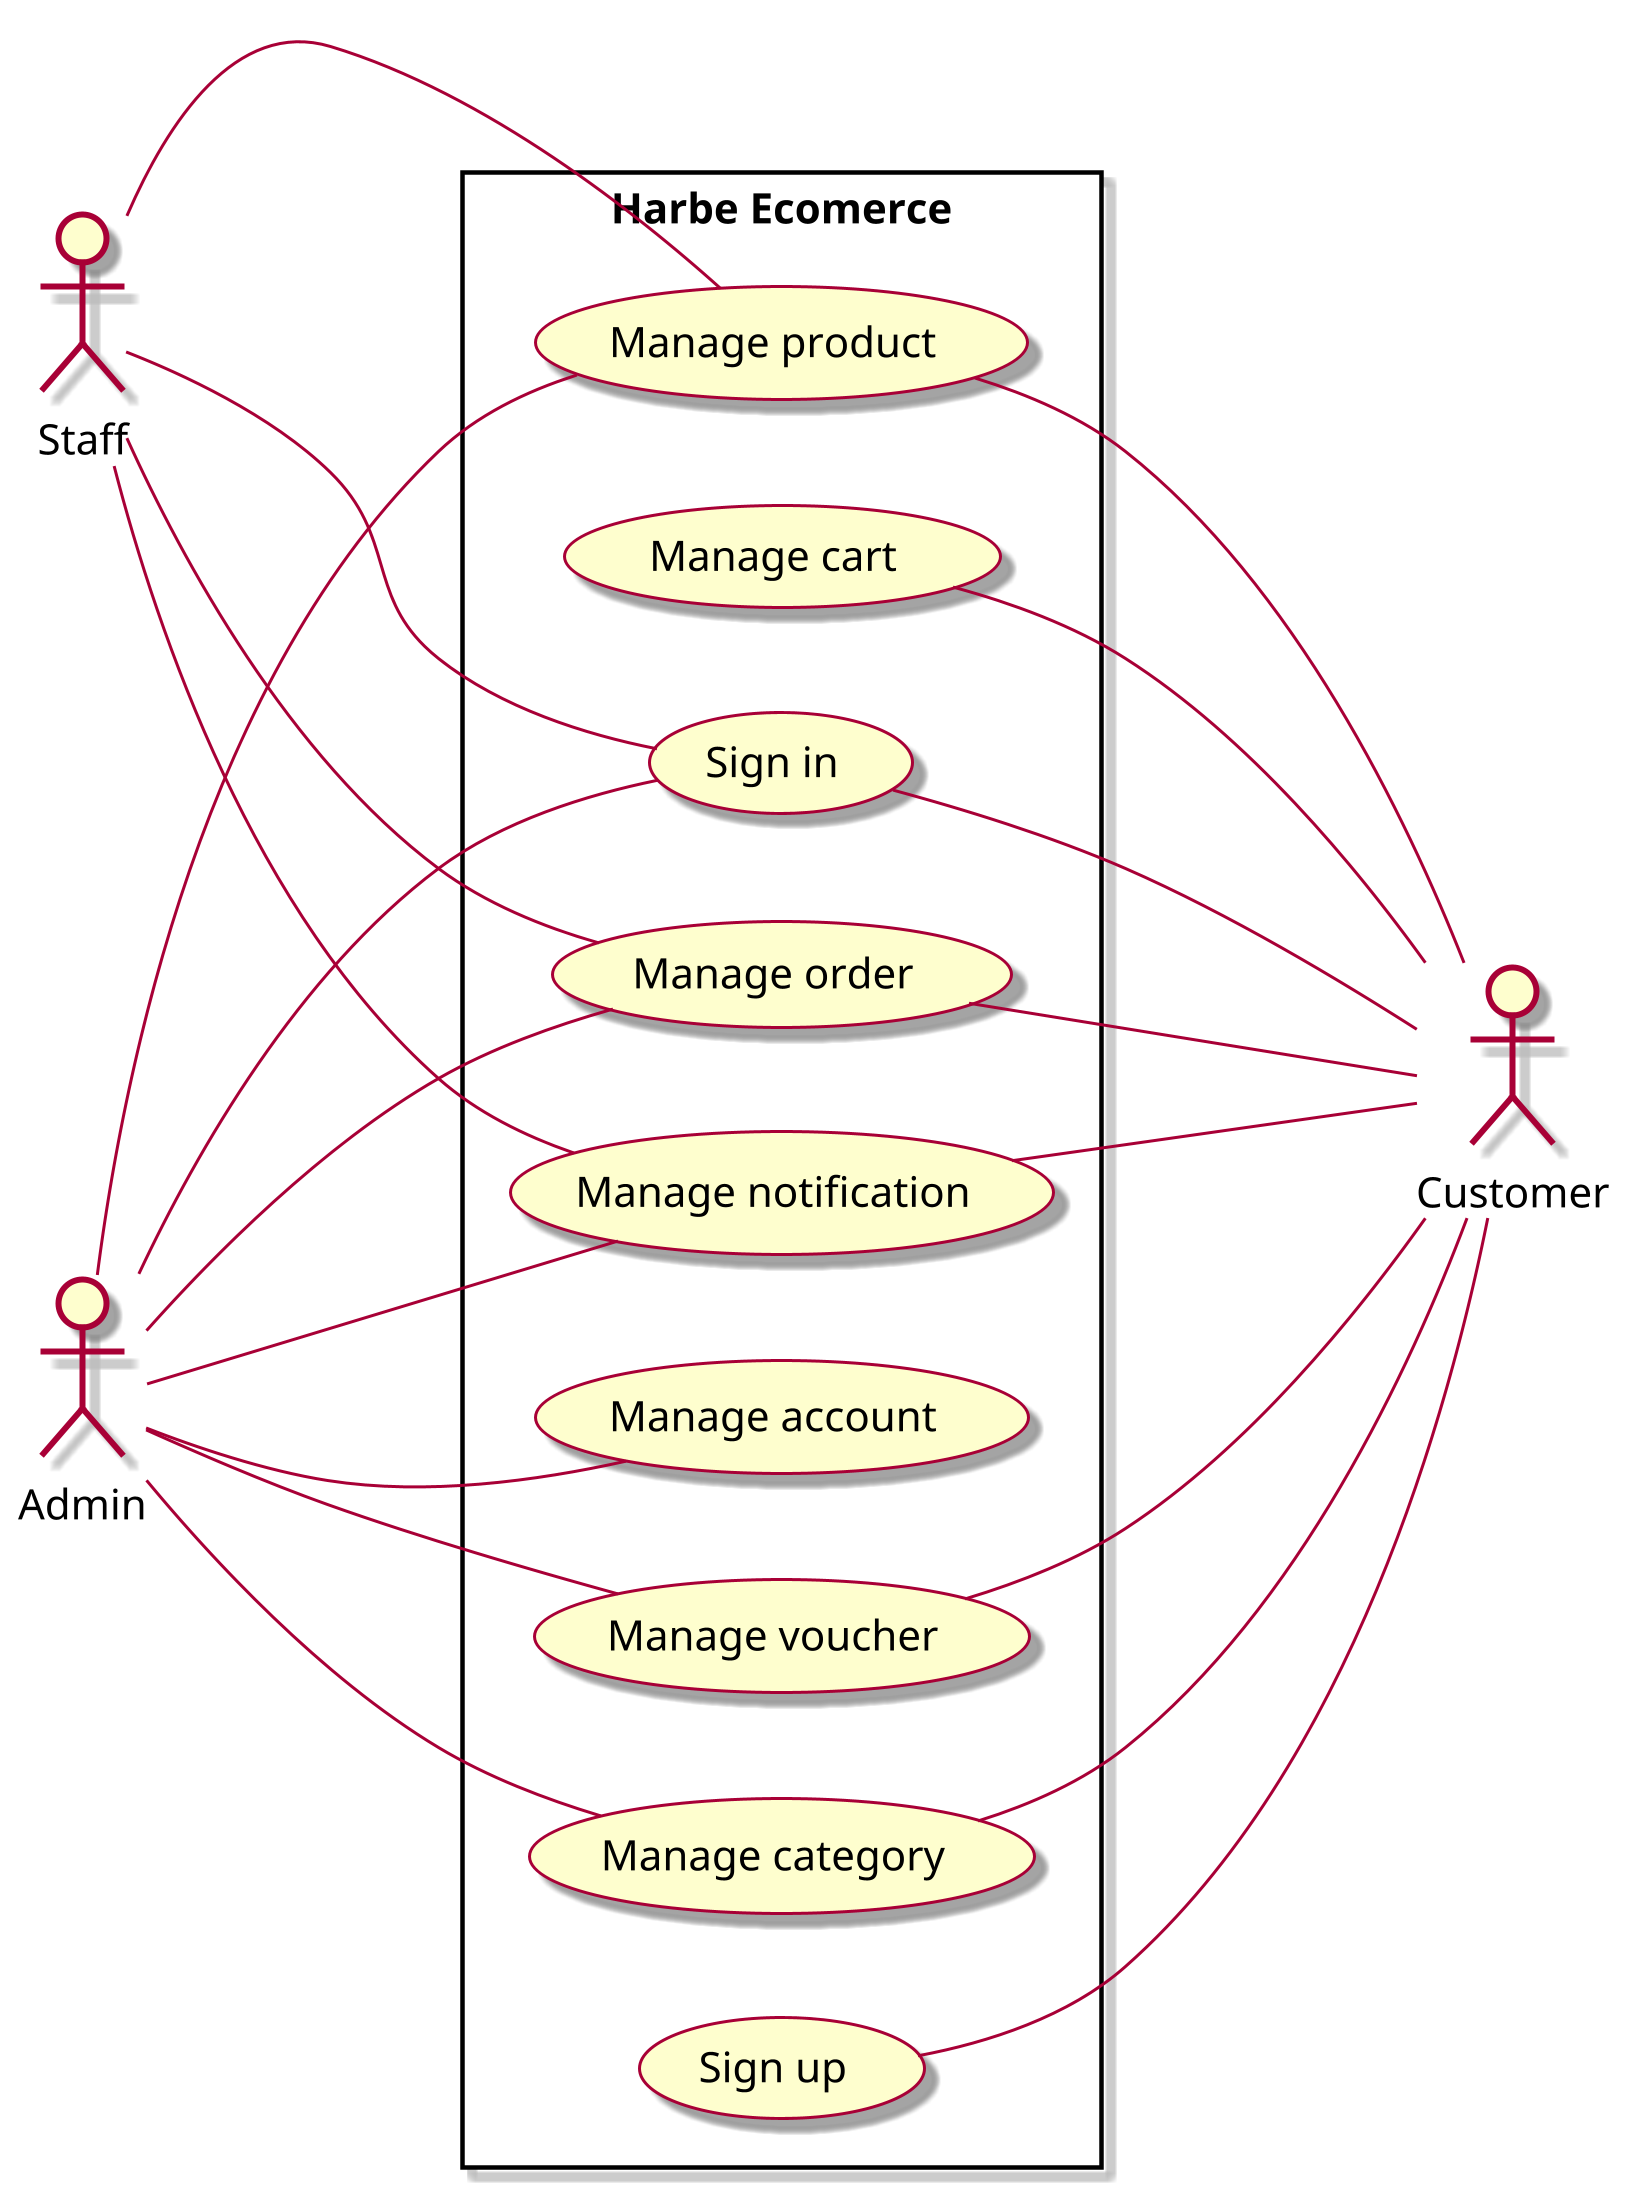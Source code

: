 @startuml GeneralUsecase
skin rose
scale 3

left to right direction

actor Admin as admin
actor Customer as customer
actor Staff as staff

rectangle "Harbe Ecomerce" {
    usecase (Manage product) as qlsp
    usecase (Manage cart) as qlgh
    usecase (Manage category) as qldmsp
    usecase (Manage order) as qlddh
    usecase (Manage account) as qlnd
    usecase (Manage voucher) as qlmgg
    usecase (Manage notification) as qltb
    usecase (Sign in) as dn
    usecase (Sign up) as dk
}

admin --- qlsp
admin --- qldmsp
admin --- qlddh
admin --- qlnd
admin --- qlmgg
admin --- dn
admin --- qltb

qlsp --- customer
qlgh --- customer
qldmsp --- customer
qlddh --- customer
qlmgg --- customer
dn --- customer
dk --- customer
qltb --- customer

staff - qlsp
staff --- qlddh
staff --- dn
staff --- qltb


@enduml